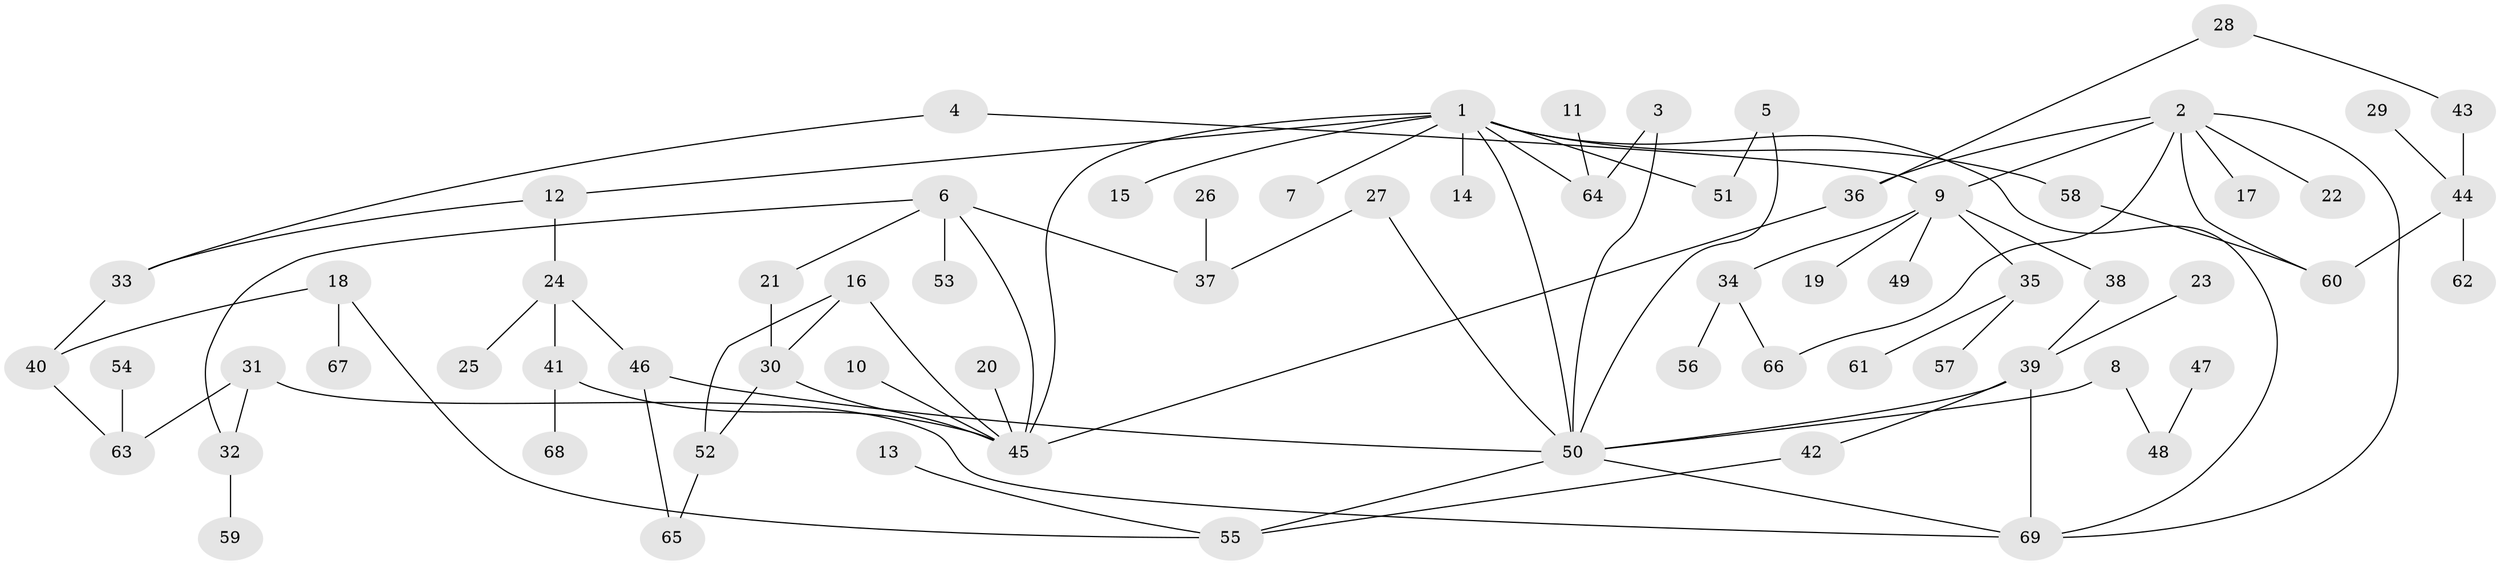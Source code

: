 // original degree distribution, {5: 0.043478260869565216, 6: 0.014492753623188406, 4: 0.10144927536231885, 2: 0.2971014492753623, 9: 0.007246376811594203, 8: 0.007246376811594203, 3: 0.17391304347826086, 1: 0.35507246376811596}
// Generated by graph-tools (version 1.1) at 2025/25/03/09/25 03:25:28]
// undirected, 69 vertices, 89 edges
graph export_dot {
graph [start="1"]
  node [color=gray90,style=filled];
  1;
  2;
  3;
  4;
  5;
  6;
  7;
  8;
  9;
  10;
  11;
  12;
  13;
  14;
  15;
  16;
  17;
  18;
  19;
  20;
  21;
  22;
  23;
  24;
  25;
  26;
  27;
  28;
  29;
  30;
  31;
  32;
  33;
  34;
  35;
  36;
  37;
  38;
  39;
  40;
  41;
  42;
  43;
  44;
  45;
  46;
  47;
  48;
  49;
  50;
  51;
  52;
  53;
  54;
  55;
  56;
  57;
  58;
  59;
  60;
  61;
  62;
  63;
  64;
  65;
  66;
  67;
  68;
  69;
  1 -- 7 [weight=1.0];
  1 -- 12 [weight=1.0];
  1 -- 14 [weight=1.0];
  1 -- 15 [weight=1.0];
  1 -- 45 [weight=2.0];
  1 -- 50 [weight=1.0];
  1 -- 51 [weight=1.0];
  1 -- 58 [weight=1.0];
  1 -- 64 [weight=1.0];
  1 -- 69 [weight=1.0];
  2 -- 9 [weight=1.0];
  2 -- 17 [weight=1.0];
  2 -- 22 [weight=1.0];
  2 -- 36 [weight=1.0];
  2 -- 60 [weight=1.0];
  2 -- 66 [weight=1.0];
  2 -- 69 [weight=1.0];
  3 -- 50 [weight=1.0];
  3 -- 64 [weight=1.0];
  4 -- 9 [weight=1.0];
  4 -- 33 [weight=1.0];
  5 -- 50 [weight=1.0];
  5 -- 51 [weight=1.0];
  6 -- 21 [weight=1.0];
  6 -- 32 [weight=1.0];
  6 -- 37 [weight=1.0];
  6 -- 45 [weight=1.0];
  6 -- 53 [weight=1.0];
  8 -- 48 [weight=1.0];
  8 -- 50 [weight=1.0];
  9 -- 19 [weight=1.0];
  9 -- 34 [weight=1.0];
  9 -- 35 [weight=1.0];
  9 -- 38 [weight=1.0];
  9 -- 49 [weight=1.0];
  10 -- 45 [weight=1.0];
  11 -- 64 [weight=1.0];
  12 -- 24 [weight=1.0];
  12 -- 33 [weight=1.0];
  13 -- 55 [weight=1.0];
  16 -- 30 [weight=1.0];
  16 -- 45 [weight=1.0];
  16 -- 52 [weight=1.0];
  18 -- 40 [weight=1.0];
  18 -- 55 [weight=1.0];
  18 -- 67 [weight=1.0];
  20 -- 45 [weight=1.0];
  21 -- 30 [weight=1.0];
  23 -- 39 [weight=1.0];
  24 -- 25 [weight=1.0];
  24 -- 41 [weight=1.0];
  24 -- 46 [weight=1.0];
  26 -- 37 [weight=1.0];
  27 -- 37 [weight=1.0];
  27 -- 50 [weight=1.0];
  28 -- 36 [weight=1.0];
  28 -- 43 [weight=1.0];
  29 -- 44 [weight=1.0];
  30 -- 45 [weight=1.0];
  30 -- 52 [weight=1.0];
  31 -- 32 [weight=1.0];
  31 -- 63 [weight=1.0];
  31 -- 69 [weight=1.0];
  32 -- 59 [weight=1.0];
  33 -- 40 [weight=1.0];
  34 -- 56 [weight=1.0];
  34 -- 66 [weight=1.0];
  35 -- 57 [weight=1.0];
  35 -- 61 [weight=1.0];
  36 -- 45 [weight=1.0];
  38 -- 39 [weight=1.0];
  39 -- 42 [weight=1.0];
  39 -- 50 [weight=1.0];
  39 -- 69 [weight=1.0];
  40 -- 63 [weight=1.0];
  41 -- 45 [weight=1.0];
  41 -- 68 [weight=1.0];
  42 -- 55 [weight=1.0];
  43 -- 44 [weight=1.0];
  44 -- 60 [weight=1.0];
  44 -- 62 [weight=1.0];
  46 -- 50 [weight=1.0];
  46 -- 65 [weight=1.0];
  47 -- 48 [weight=1.0];
  50 -- 55 [weight=1.0];
  50 -- 69 [weight=1.0];
  52 -- 65 [weight=1.0];
  54 -- 63 [weight=1.0];
  58 -- 60 [weight=1.0];
}
